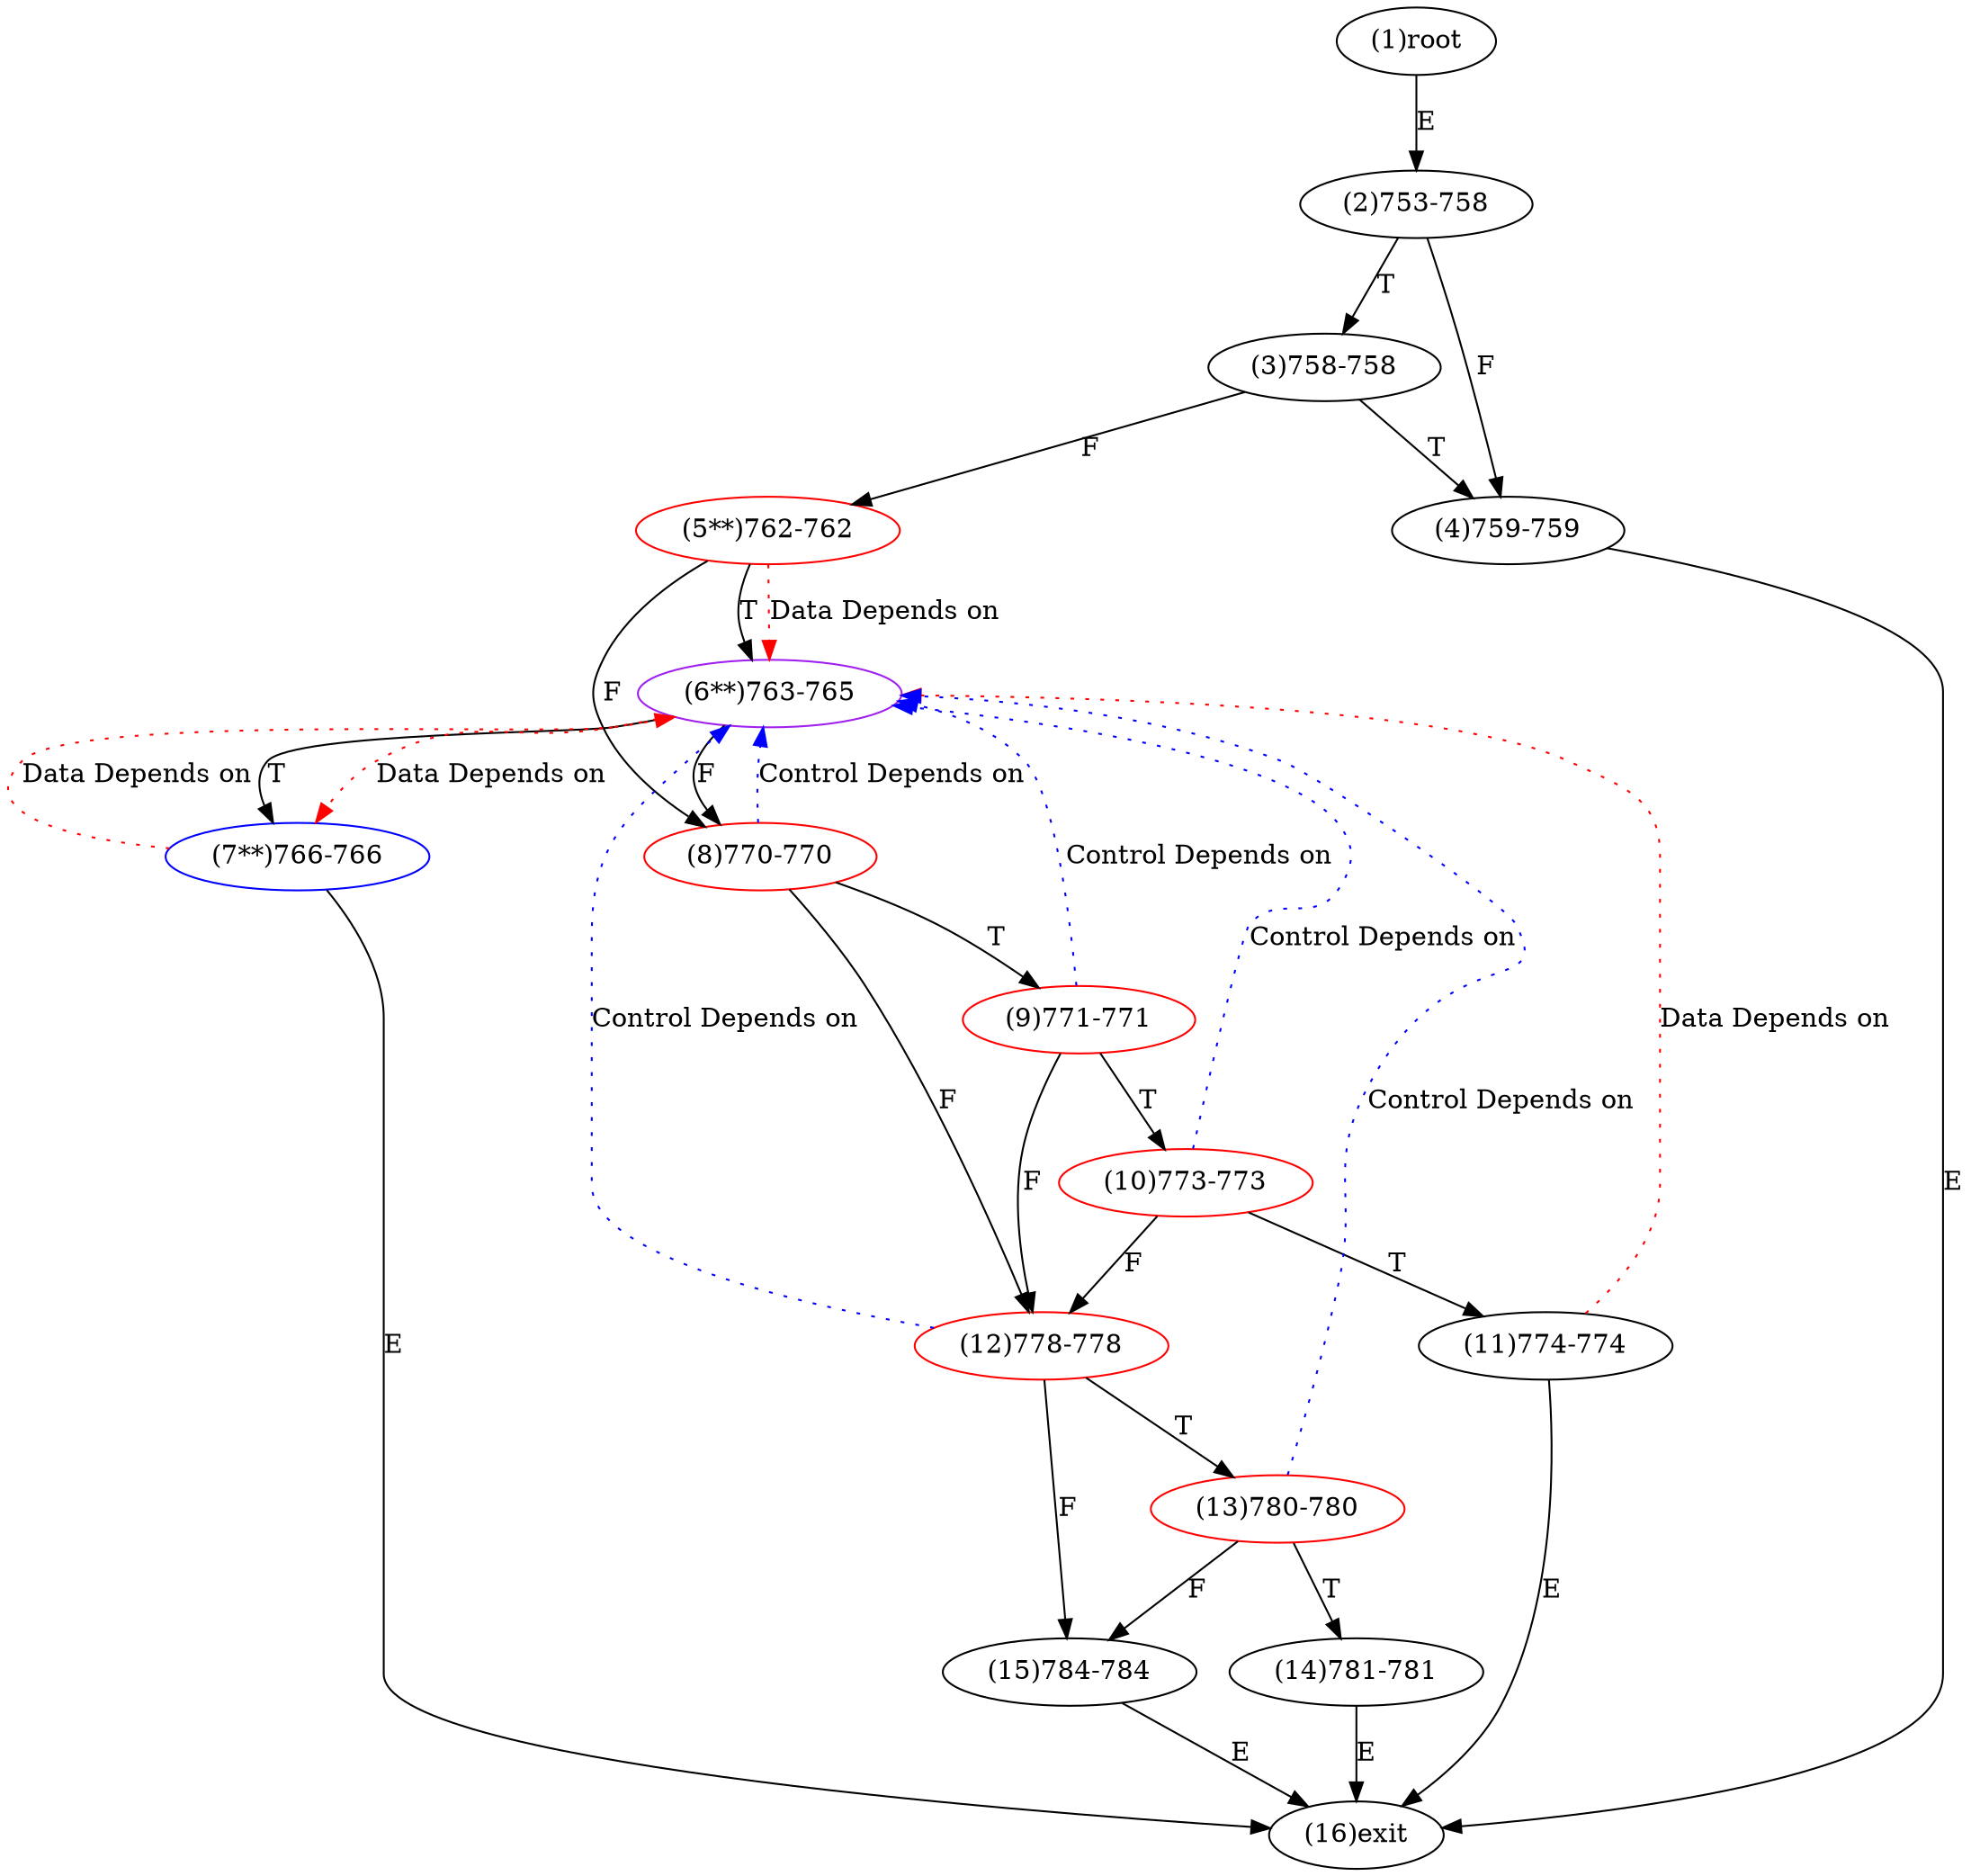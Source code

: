 digraph "" { 
1[ label="(1)root"];
2[ label="(2)753-758"];
3[ label="(3)758-758"];
4[ label="(4)759-759"];
5[ label="(5**)762-762",color=red];
6[ label="(6**)763-765",color=purple];
7[ label="(7**)766-766",color=blue];
8[ label="(8)770-770",color=red];
9[ label="(9)771-771",color=red];
10[ label="(10)773-773",color=red];
11[ label="(11)774-774"];
12[ label="(12)778-778",color=red];
13[ label="(13)780-780",color=red];
14[ label="(14)781-781"];
15[ label="(15)784-784"];
16[ label="(16)exit"];
1->2[ label="E"];
2->4[ label="F"];
2->3[ label="T"];
3->5[ label="F"];
3->4[ label="T"];
4->16[ label="E"];
5->8[ label="F"];
5->6[ label="T"];
6->8[ label="F"];
6->7[ label="T"];
7->16[ label="E"];
8->12[ label="F"];
8->9[ label="T"];
9->12[ label="F"];
9->10[ label="T"];
10->12[ label="F"];
10->11[ label="T"];
11->16[ label="E"];
12->15[ label="F"];
12->13[ label="T"];
13->15[ label="F"];
13->14[ label="T"];
14->16[ label="E"];
15->16[ label="E"];
5->6[ color="red" label="Data Depends on" style = dotted ];
6->7[ color="red" label="Data Depends on" style = dotted ];
7->6[ color="red" label="Data Depends on" style = dotted ];
8->6[ color="blue" label="Control Depends on" style = dotted ];
9->6[ color="blue" label="Control Depends on" style = dotted ];
10->6[ color="blue" label="Control Depends on" style = dotted ];
11->6[ color="red" label="Data Depends on" style = dotted ];
12->6[ color="blue" label="Control Depends on" style = dotted ];
13->6[ color="blue" label="Control Depends on" style = dotted ];
}